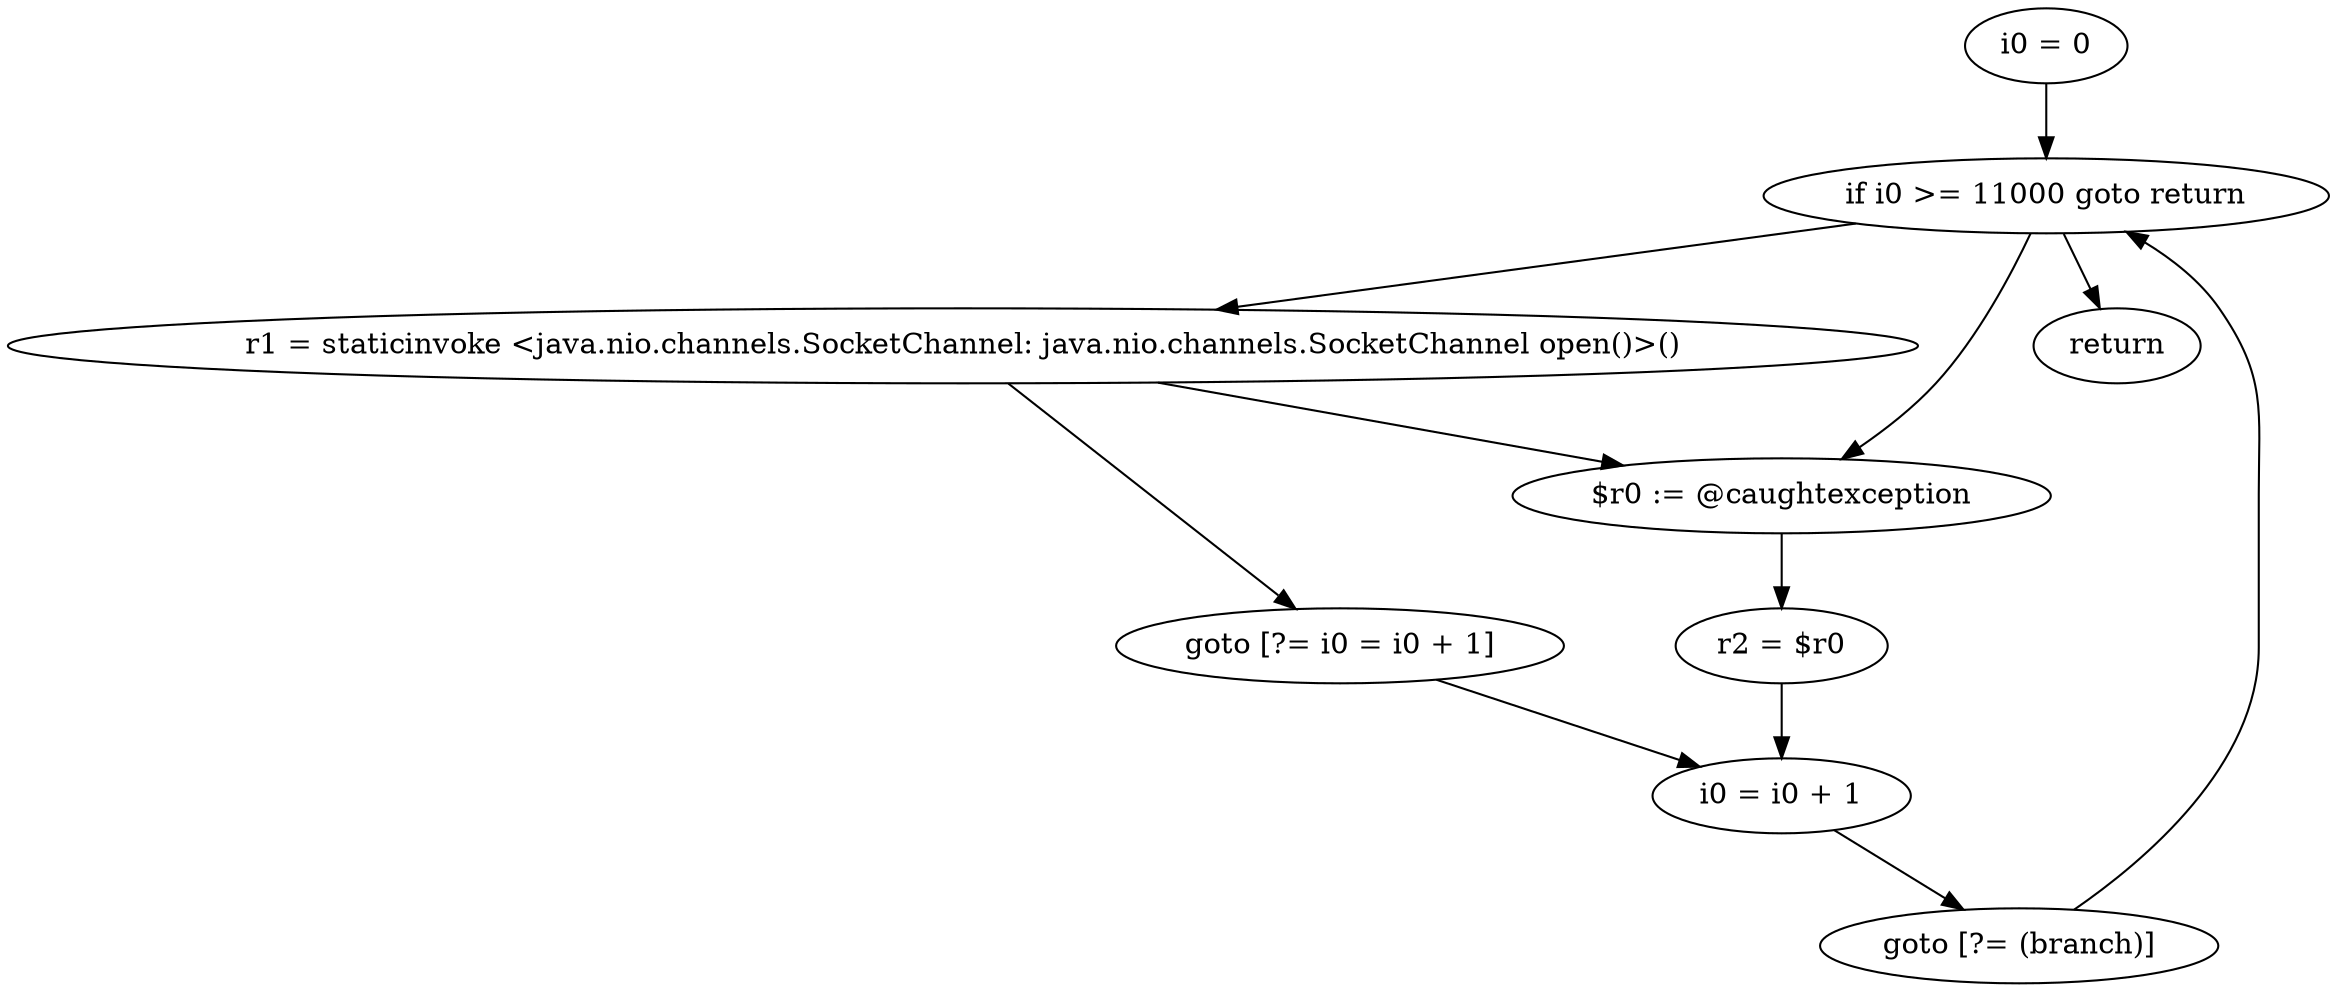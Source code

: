 digraph "unitGraph" {
    "i0 = 0"
    "if i0 >= 11000 goto return"
    "r1 = staticinvoke <java.nio.channels.SocketChannel: java.nio.channels.SocketChannel open()>()"
    "goto [?= i0 = i0 + 1]"
    "$r0 := @caughtexception"
    "r2 = $r0"
    "i0 = i0 + 1"
    "goto [?= (branch)]"
    "return"
    "i0 = 0"->"if i0 >= 11000 goto return";
    "if i0 >= 11000 goto return"->"r1 = staticinvoke <java.nio.channels.SocketChannel: java.nio.channels.SocketChannel open()>()";
    "if i0 >= 11000 goto return"->"return";
    "if i0 >= 11000 goto return"->"$r0 := @caughtexception";
    "r1 = staticinvoke <java.nio.channels.SocketChannel: java.nio.channels.SocketChannel open()>()"->"goto [?= i0 = i0 + 1]";
    "r1 = staticinvoke <java.nio.channels.SocketChannel: java.nio.channels.SocketChannel open()>()"->"$r0 := @caughtexception";
    "goto [?= i0 = i0 + 1]"->"i0 = i0 + 1";
    "$r0 := @caughtexception"->"r2 = $r0";
    "r2 = $r0"->"i0 = i0 + 1";
    "i0 = i0 + 1"->"goto [?= (branch)]";
    "goto [?= (branch)]"->"if i0 >= 11000 goto return";
}
